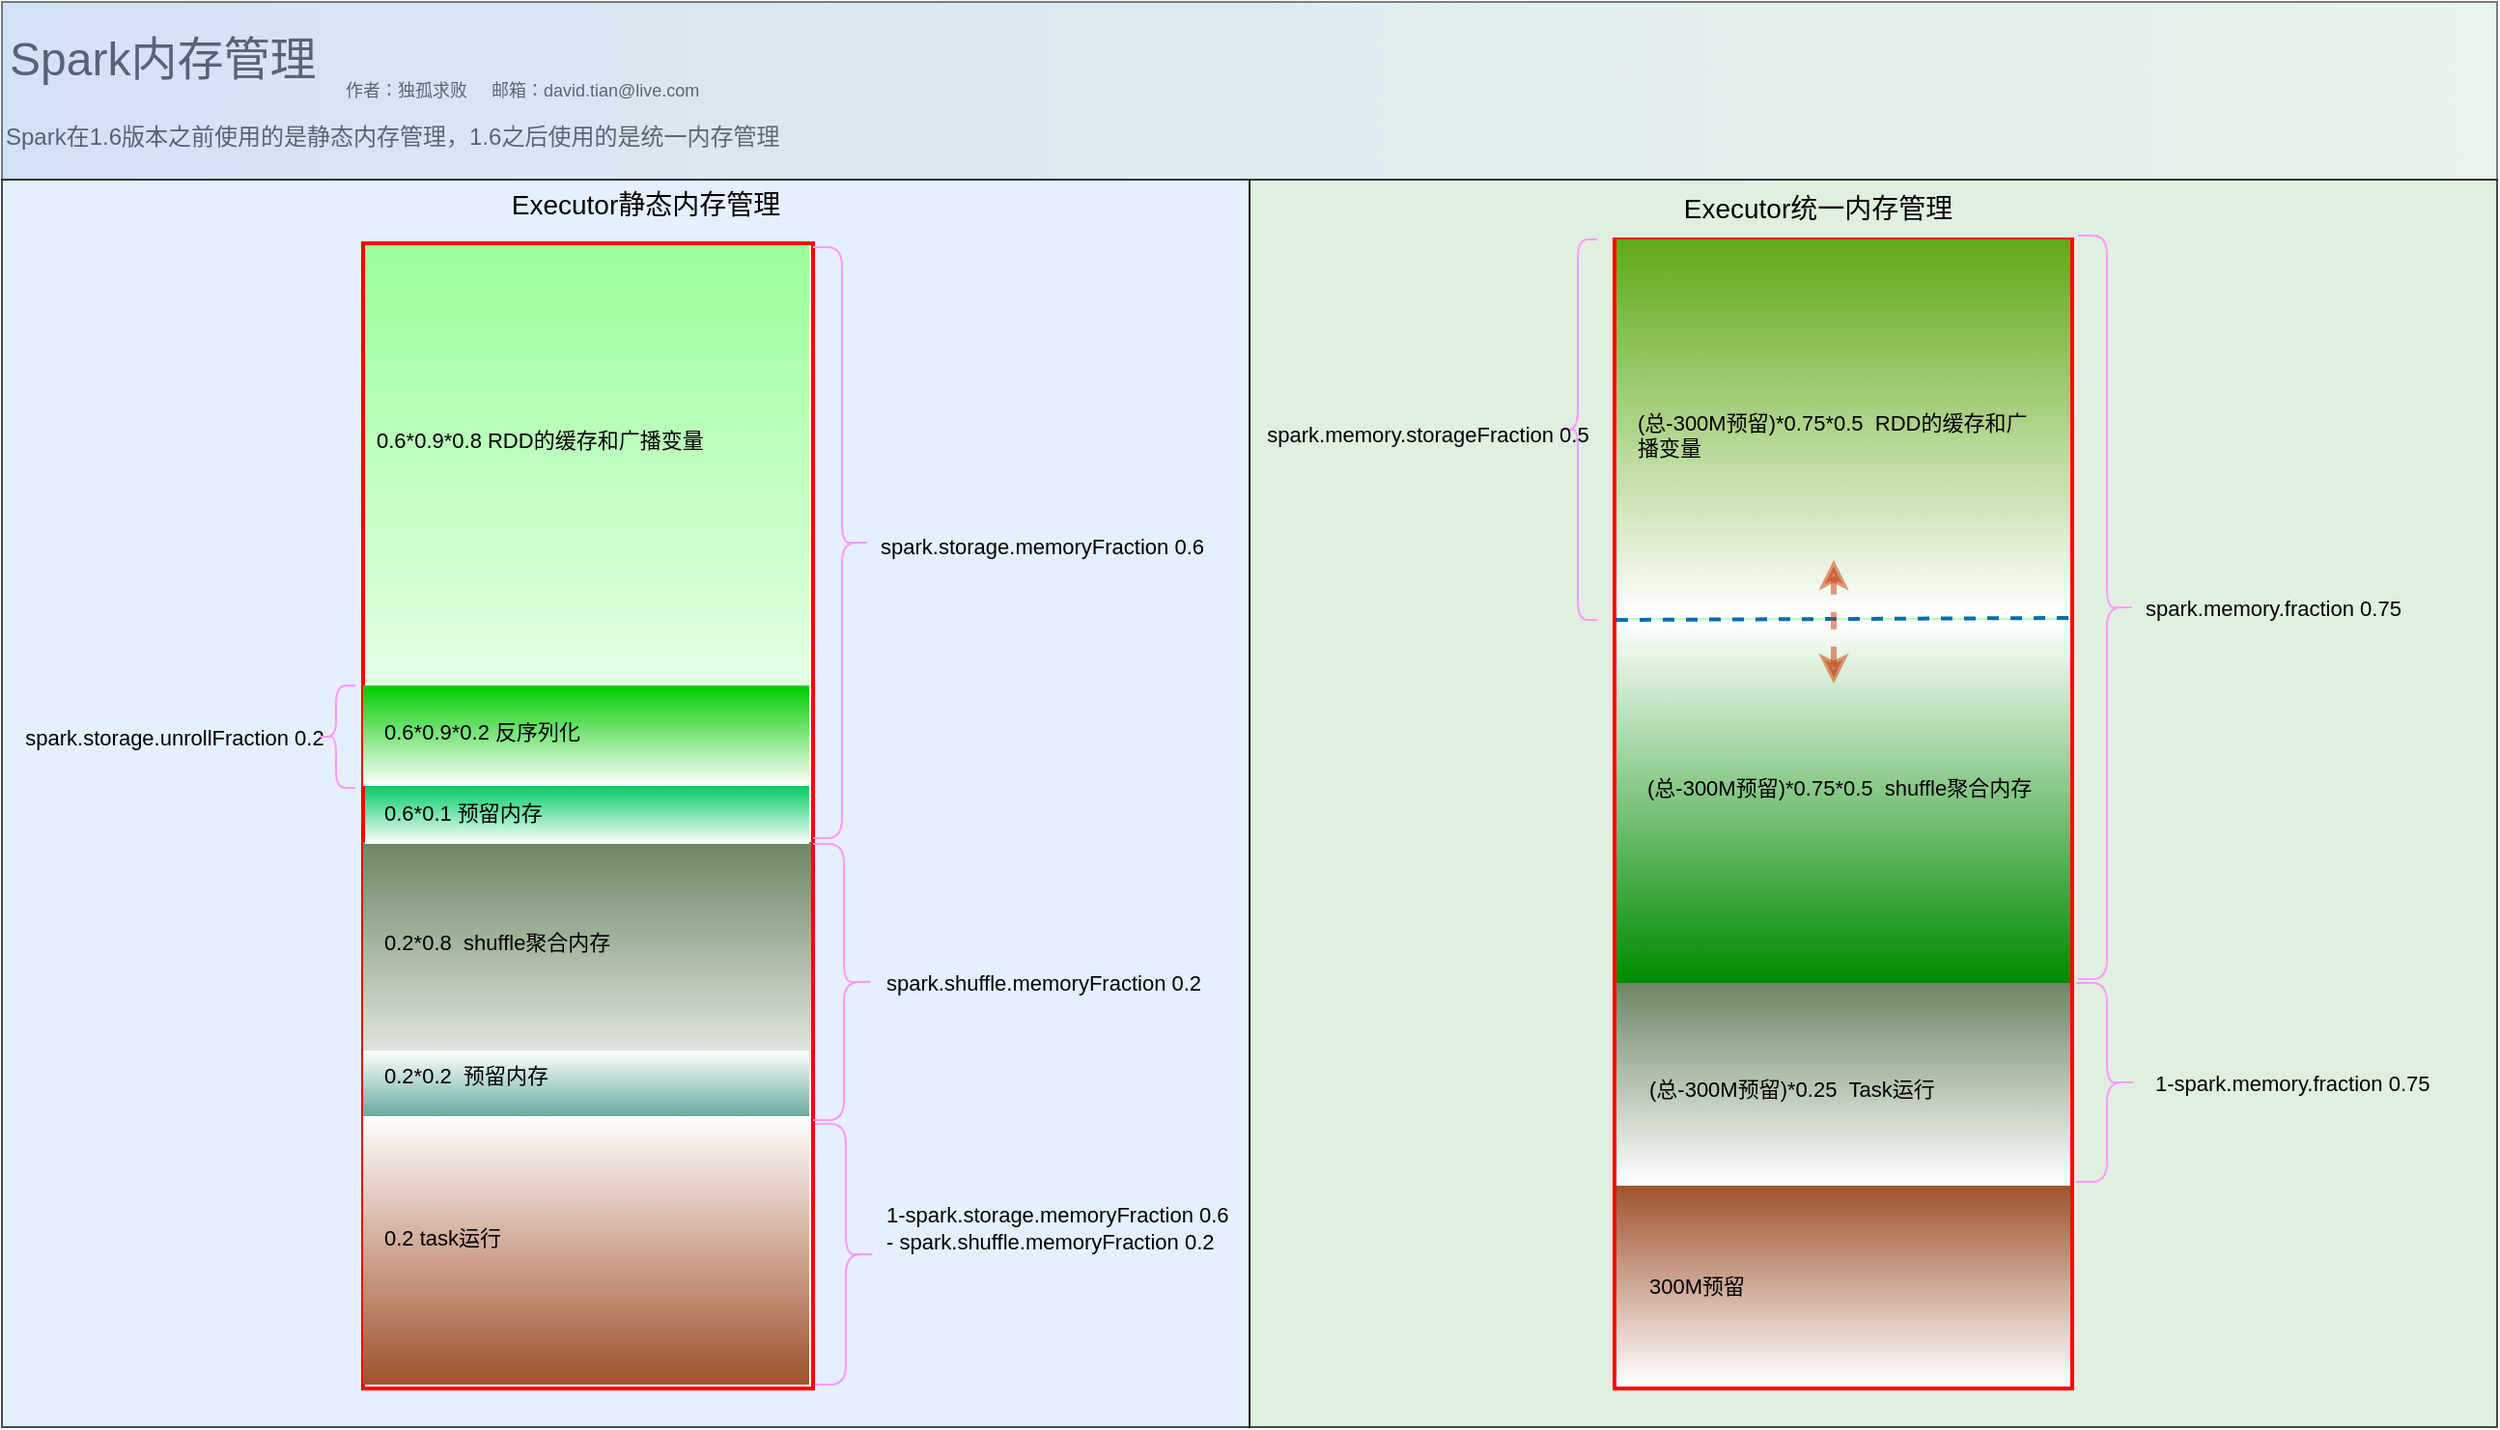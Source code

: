 <mxfile version="12.8.6" type="github"><diagram id="rZ1kytm-O3dBTZqfBCKp" name="Page-1"><mxGraphModel dx="1034" dy="877" grid="0" gridSize="10" guides="1" tooltips="1" connect="1" arrows="1" fold="1" page="1" pageScale="1" pageWidth="850" pageHeight="1100" math="0" shadow="0"><root><mxCell id="0"/><mxCell id="1" parent="0"/><mxCell id="3DxphzjnV41KgH6G36qv-56" value="" style="rounded=0;whiteSpace=wrap;html=1;strokeColor=#000000;strokeWidth=1;fillColor=#d5e8d4;fontSize=11;align=left;glass=0;gradientColor=none;opacity=70;" vertex="1" parent="1"><mxGeometry x="690" y="109" width="646" height="646" as="geometry"/></mxCell><mxCell id="3DxphzjnV41KgH6G36qv-55" value="" style="rounded=0;whiteSpace=wrap;html=1;strokeColor=#000000;strokeWidth=1;fillColor=#dae8fc;fontSize=11;align=left;gradientColor=none;opacity=70;" vertex="1" parent="1"><mxGeometry x="44" y="109" width="646" height="646" as="geometry"/></mxCell><mxCell id="3DxphzjnV41KgH6G36qv-3" value="" style="rounded=0;whiteSpace=wrap;html=1;fontSize=24;align=left;strokeColor=#FF0000;strokeWidth=2;" vertex="1" parent="1"><mxGeometry x="231" y="142" width="233" height="593" as="geometry"/></mxCell><mxCell id="3DxphzjnV41KgH6G36qv-27" value="" style="rounded=0;whiteSpace=wrap;html=1;fontSize=12;align=left;fillColor=#a0522d;strokeColor=none;fontColor=#ffffff;gradientColor=#ffffff;gradientDirection=north;" vertex="1" parent="1"><mxGeometry x="231" y="593" width="231" height="140" as="geometry"/></mxCell><mxCell id="3DxphzjnV41KgH6G36qv-1" value="Spark内存管理" style="text;html=1;strokeColor=none;fillColor=none;align=left;verticalAlign=middle;whiteSpace=wrap;rounded=0;fontSize=24;" vertex="1" parent="1"><mxGeometry x="46" y="21" width="464" height="52" as="geometry"/></mxCell><mxCell id="3DxphzjnV41KgH6G36qv-2" value="&lt;span style=&quot;font-size: 9px;&quot;&gt;作者：独孤求败 &amp;nbsp; &amp;nbsp; 邮箱：david.tian@live.com&lt;/span&gt;" style="text;html=1;strokeColor=none;fillColor=none;align=left;verticalAlign=middle;whiteSpace=wrap;rounded=0;fontSize=9;" vertex="1" parent="1"><mxGeometry x="220" y="53" width="300" height="20" as="geometry"/></mxCell><mxCell id="3DxphzjnV41KgH6G36qv-7" value="" style="rounded=0;whiteSpace=wrap;html=1;fontSize=24;align=left;fillColor=#6d8764;strokeColor=none;fontColor=#ffffff;gradientColor=#ffffff;" vertex="1" parent="1"><mxGeometry x="231" y="452" width="232" height="139" as="geometry"/></mxCell><mxCell id="3DxphzjnV41KgH6G36qv-8" value="Executor静态内存管理" style="text;html=1;strokeColor=none;fillColor=none;align=center;verticalAlign=middle;whiteSpace=wrap;rounded=0;fontSize=14;" vertex="1" parent="1"><mxGeometry x="288" y="114" width="179" height="15" as="geometry"/></mxCell><mxCell id="3DxphzjnV41KgH6G36qv-9" value="" style="rounded=0;whiteSpace=wrap;html=1;fontSize=12;align=left;fillColor=#67AB9F;strokeColor=none;fontColor=#ffffff;gradientColor=#ffffff;gradientDirection=north;" vertex="1" parent="1"><mxGeometry x="231" y="560" width="231" height="34" as="geometry"/></mxCell><mxCell id="3DxphzjnV41KgH6G36qv-10" value="0.2 task运行" style="text;html=1;strokeColor=none;fillColor=none;align=left;verticalAlign=middle;whiteSpace=wrap;rounded=0;fontSize=11;" vertex="1" parent="1"><mxGeometry x="240" y="646.5" width="114" height="20" as="geometry"/></mxCell><mxCell id="3DxphzjnV41KgH6G36qv-11" value="0.2*0.2 &amp;nbsp;预留内存" style="text;html=1;strokeColor=none;fillColor=none;align=left;verticalAlign=middle;whiteSpace=wrap;rounded=0;fontSize=11;" vertex="1" parent="1"><mxGeometry x="240" y="563" width="179" height="20" as="geometry"/></mxCell><mxCell id="3DxphzjnV41KgH6G36qv-12" value="0.2*0.8 &amp;nbsp;shuffle聚合内存" style="text;html=1;strokeColor=none;fillColor=none;align=left;verticalAlign=middle;whiteSpace=wrap;rounded=0;fontSize=11;" vertex="1" parent="1"><mxGeometry x="240" y="494" width="174" height="20" as="geometry"/></mxCell><mxCell id="3DxphzjnV41KgH6G36qv-13" value="" style="rounded=0;whiteSpace=wrap;html=1;fillColor=#99FF99;fontSize=14;align=left;strokeColor=none;gradientColor=#ffffff;" vertex="1" parent="1"><mxGeometry x="232" y="143" width="230" height="308" as="geometry"/></mxCell><mxCell id="3DxphzjnV41KgH6G36qv-14" value="" style="rounded=0;whiteSpace=wrap;html=1;fillColor=#00CC66;fontSize=14;align=left;strokeColor=none;gradientColor=#ffffff;" vertex="1" parent="1"><mxGeometry x="232" y="423" width="230" height="30" as="geometry"/></mxCell><mxCell id="3DxphzjnV41KgH6G36qv-15" value="0.6*0.1 预留内存" style="text;html=1;strokeColor=none;fillColor=none;align=left;verticalAlign=middle;whiteSpace=wrap;rounded=0;fontSize=11;" vertex="1" parent="1"><mxGeometry x="240" y="427" width="163" height="20" as="geometry"/></mxCell><mxCell id="3DxphzjnV41KgH6G36qv-18" value="" style="rounded=0;whiteSpace=wrap;html=1;fillColor=#00CC00;fontSize=14;align=left;strokeColor=none;fontColor=#ffffff;gradientColor=#ffffff;" vertex="1" parent="1"><mxGeometry x="231" y="371" width="231" height="52" as="geometry"/></mxCell><mxCell id="3DxphzjnV41KgH6G36qv-16" value="0.6*0.9*0.2 反序列化" style="text;html=1;strokeColor=none;fillColor=none;align=left;verticalAlign=middle;whiteSpace=wrap;rounded=0;fontSize=11;" vertex="1" parent="1"><mxGeometry x="240" y="385" width="163" height="20" as="geometry"/></mxCell><mxCell id="3DxphzjnV41KgH6G36qv-20" value="0.6*0.9*0.8 RDD的缓存和广播变量" style="text;html=1;strokeColor=none;fillColor=none;align=left;verticalAlign=middle;whiteSpace=wrap;rounded=0;fontSize=11;" vertex="1" parent="1"><mxGeometry x="236" y="234" width="246" height="20" as="geometry"/></mxCell><mxCell id="3DxphzjnV41KgH6G36qv-23" value="" style="shape=curlyBracket;whiteSpace=wrap;html=1;rounded=1;strokeColor=#FF99FF;fillColor=#99FF99;gradientColor=#ffffff;fontSize=14;align=left;rotation=-180;" vertex="1" parent="1"><mxGeometry x="464" y="453" width="32" height="143" as="geometry"/></mxCell><mxCell id="3DxphzjnV41KgH6G36qv-24" value="" style="shape=curlyBracket;whiteSpace=wrap;html=1;rounded=1;strokeColor=#FF99FF;fillColor=#99FF99;gradientColor=#ffffff;fontSize=14;align=left;rotation=-180;" vertex="1" parent="1"><mxGeometry x="464" y="144" width="30" height="306" as="geometry"/></mxCell><mxCell id="3DxphzjnV41KgH6G36qv-26" value="" style="shape=curlyBracket;whiteSpace=wrap;html=1;rounded=1;strokeColor=#FF99FF;fillColor=#99FF99;gradientColor=#ffffff;fontSize=14;align=left;rotation=-180;" vertex="1" parent="1"><mxGeometry x="465" y="598" width="32" height="135" as="geometry"/></mxCell><mxCell id="3DxphzjnV41KgH6G36qv-28" value="spark.storage.memoryFraction 0.6" style="text;html=1;strokeColor=none;fillColor=none;align=left;verticalAlign=middle;whiteSpace=wrap;rounded=0;fontSize=11;horizontal=1;" vertex="1" parent="1"><mxGeometry x="497" y="288" width="206" height="22" as="geometry"/></mxCell><mxCell id="3DxphzjnV41KgH6G36qv-29" value="spark.shuffle.memoryFraction 0.2" style="text;html=1;strokeColor=none;fillColor=none;align=left;verticalAlign=middle;whiteSpace=wrap;rounded=0;fontSize=11;" vertex="1" parent="1"><mxGeometry x="500" y="516" width="172" height="17" as="geometry"/></mxCell><mxCell id="3DxphzjnV41KgH6G36qv-30" style="edgeStyle=orthogonalEdgeStyle;rounded=0;orthogonalLoop=1;jettySize=auto;html=1;exitX=0.5;exitY=1;exitDx=0;exitDy=0;fontSize=14;" edge="1" parent="1" source="3DxphzjnV41KgH6G36qv-28" target="3DxphzjnV41KgH6G36qv-28"><mxGeometry relative="1" as="geometry"/></mxCell><mxCell id="3DxphzjnV41KgH6G36qv-31" value="spark.storage.unrollFraction 0.2" style="text;html=1;align=center;verticalAlign=middle;resizable=0;points=[];autosize=1;fontSize=11;horizontal=1;" vertex="1" parent="1"><mxGeometry x="50" y="389" width="165" height="17" as="geometry"/></mxCell><mxCell id="3DxphzjnV41KgH6G36qv-32" value="" style="shape=curlyBracket;whiteSpace=wrap;html=1;rounded=1;strokeColor=#FF99FF;fillColor=#99FF99;gradientColor=#ffffff;fontSize=14;align=left;" vertex="1" parent="1"><mxGeometry x="207" y="371" width="20" height="53" as="geometry"/></mxCell><mxCell id="3DxphzjnV41KgH6G36qv-34" value="&lt;span style=&quot;white-space: nowrap&quot;&gt;1-&lt;/span&gt;&lt;span style=&quot;&quot;&gt;spark.storage.memoryFraction 0.6 -&amp;nbsp;&lt;/span&gt;&lt;span style=&quot;&quot;&gt;spark.shuffle.memoryFraction 0.2&lt;/span&gt;" style="text;html=1;strokeColor=none;fillColor=none;align=left;verticalAlign=middle;whiteSpace=wrap;rounded=0;fontSize=11;" vertex="1" parent="1"><mxGeometry x="500" y="604" width="180" height="95" as="geometry"/></mxCell><mxCell id="3DxphzjnV41KgH6G36qv-35" value="Spark在1.6版本之前使用的是静态内存管理，1.6之后使用的是统一内存管理" style="text;html=1;strokeColor=none;fillColor=none;align=left;verticalAlign=middle;whiteSpace=wrap;rounded=0;fontSize=12;" vertex="1" parent="1"><mxGeometry x="44" y="65" width="580" height="44" as="geometry"/></mxCell><mxCell id="3DxphzjnV41KgH6G36qv-36" value="" style="rounded=0;whiteSpace=wrap;html=1;strokeColor=#FF0000;fillColor=#99FF99;gradientColor=#ffffff;fontSize=14;align=left;strokeWidth=2;" vertex="1" parent="1"><mxGeometry x="879" y="140" width="237" height="595" as="geometry"/></mxCell><mxCell id="3DxphzjnV41KgH6G36qv-37" value="Executor统一内存管理" style="text;html=1;strokeColor=none;fillColor=none;align=center;verticalAlign=middle;whiteSpace=wrap;rounded=0;fontSize=14;" vertex="1" parent="1"><mxGeometry x="895" y="116" width="179" height="15" as="geometry"/></mxCell><mxCell id="3DxphzjnV41KgH6G36qv-38" value="" style="rounded=0;whiteSpace=wrap;html=1;strokeColor=none;strokeWidth=2;fillColor=#a0522d;fontSize=14;align=left;fontColor=#ffffff;gradientColor=#ffffff;" vertex="1" parent="1"><mxGeometry x="880" y="630" width="235" height="103" as="geometry"/></mxCell><mxCell id="3DxphzjnV41KgH6G36qv-39" value="300M预留" style="text;html=1;strokeColor=none;fillColor=none;align=left;verticalAlign=middle;whiteSpace=wrap;rounded=0;fontSize=11;" vertex="1" parent="1"><mxGeometry x="895" y="672" width="116" height="20" as="geometry"/></mxCell><mxCell id="3DxphzjnV41KgH6G36qv-40" value="" style="rounded=0;whiteSpace=wrap;html=1;strokeColor=none;strokeWidth=2;fillColor=#6d8764;fontSize=13;align=left;fontColor=#ffffff;gradientColor=#ffffff;" vertex="1" parent="1"><mxGeometry x="880" y="525" width="235" height="104" as="geometry"/></mxCell><mxCell id="3DxphzjnV41KgH6G36qv-41" value="(总-300M预留)*0.25 &amp;nbsp;Task运行" style="text;html=1;strokeColor=none;fillColor=none;align=left;verticalAlign=middle;whiteSpace=wrap;rounded=0;fontSize=11;" vertex="1" parent="1"><mxGeometry x="895" y="570" width="199" height="20" as="geometry"/></mxCell><mxCell id="3DxphzjnV41KgH6G36qv-42" value="" style="rounded=0;whiteSpace=wrap;html=1;strokeColor=none;strokeWidth=2;fillColor=#008a00;fontSize=14;align=left;fontColor=#ffffff;gradientColor=#ffffff;gradientDirection=north;" vertex="1" parent="1"><mxGeometry x="880" y="337" width="235" height="188" as="geometry"/></mxCell><mxCell id="3DxphzjnV41KgH6G36qv-43" value="(总-300M预留)*0.75*0.5 &amp;nbsp;shuffle聚合内存" style="text;html=1;fontSize=11;" vertex="1" parent="1"><mxGeometry x="893.5" y="411" width="208" height="31" as="geometry"/></mxCell><mxCell id="3DxphzjnV41KgH6G36qv-45" value="" style="rounded=0;whiteSpace=wrap;html=1;strokeColor=none;strokeWidth=2;fillColor=#60a917;fontSize=14;align=left;fontColor=#ffffff;gradientColor=#ffffff;" vertex="1" parent="1"><mxGeometry x="880" y="140" width="235" height="196" as="geometry"/></mxCell><mxCell id="3DxphzjnV41KgH6G36qv-44" value="(总-300M预留)*0.75*0.5 &amp;nbsp;RDD的缓存和广播变量" style="text;html=1;fontSize=11;whiteSpace=wrap;" vertex="1" parent="1"><mxGeometry x="889" y="222" width="208" height="31" as="geometry"/></mxCell><mxCell id="3DxphzjnV41KgH6G36qv-46" value="" style="endArrow=none;dashed=1;html=1;fontSize=11;exitX=0;exitY=0;exitDx=0;exitDy=0;entryX=1;entryY=1;entryDx=0;entryDy=0;strokeWidth=2;fillColor=#1ba1e2;strokeColor=#006EAF;" edge="1" parent="1" source="3DxphzjnV41KgH6G36qv-42" target="3DxphzjnV41KgH6G36qv-45"><mxGeometry width="50" height="50" relative="1" as="geometry"><mxPoint x="620" y="362" as="sourcePoint"/><mxPoint x="670" y="312" as="targetPoint"/></mxGeometry></mxCell><mxCell id="3DxphzjnV41KgH6G36qv-47" value="" style="endArrow=classic;startArrow=classic;html=1;strokeWidth=3;fontSize=11;dashed=1;fillColor=#fa6800;strokeColor=#C73500;opacity=50;" edge="1" parent="1"><mxGeometry width="50" height="50" relative="1" as="geometry"><mxPoint x="992.5" y="370" as="sourcePoint"/><mxPoint x="992.5" y="306" as="targetPoint"/></mxGeometry></mxCell><mxCell id="3DxphzjnV41KgH6G36qv-48" value="" style="shape=curlyBracket;whiteSpace=wrap;html=1;rounded=1;strokeColor=#FF99FF;fillColor=#99FF99;gradientColor=#ffffff;fontSize=14;align=left;rotation=-180;" vertex="1" parent="1"><mxGeometry x="1119" y="138" width="30" height="385" as="geometry"/></mxCell><mxCell id="3DxphzjnV41KgH6G36qv-49" value="spark.memory.fraction 0.75" style="text;html=1;strokeColor=none;fillColor=none;align=left;verticalAlign=middle;whiteSpace=wrap;rounded=0;fontSize=11;" vertex="1" parent="1"><mxGeometry x="1152" y="322" width="181" height="17" as="geometry"/></mxCell><mxCell id="3DxphzjnV41KgH6G36qv-50" value="" style="shape=curlyBracket;whiteSpace=wrap;html=1;rounded=1;strokeColor=#FF99FF;fillColor=#99FF99;gradientColor=#ffffff;fontSize=14;align=left;" vertex="1" parent="1"><mxGeometry x="850" y="140" width="20" height="197" as="geometry"/></mxCell><mxCell id="3DxphzjnV41KgH6G36qv-51" value="spark.memory.storageFraction 0.5" style="text;html=1;align=center;verticalAlign=middle;resizable=0;points=[];autosize=1;fontSize=11;horizontal=1;" vertex="1" parent="1"><mxGeometry x="693" y="232" width="177" height="17" as="geometry"/></mxCell><mxCell id="3DxphzjnV41KgH6G36qv-52" value="" style="shape=curlyBracket;whiteSpace=wrap;html=1;rounded=1;strokeColor=#FF99FF;fillColor=#99FF99;gradientColor=#ffffff;fontSize=14;align=left;rotation=-180;" vertex="1" parent="1"><mxGeometry x="1118" y="525" width="32" height="103" as="geometry"/></mxCell><mxCell id="3DxphzjnV41KgH6G36qv-53" value="1-spark.memory.fraction 0.75" style="text;html=1;strokeColor=none;fillColor=none;align=left;verticalAlign=middle;whiteSpace=wrap;rounded=0;fontSize=11;" vertex="1" parent="1"><mxGeometry x="1156.5" y="568.5" width="172" height="17" as="geometry"/></mxCell><mxCell id="3DxphzjnV41KgH6G36qv-57" value="" style="rounded=0;whiteSpace=wrap;html=1;glass=0;strokeColor=#000000;strokeWidth=1;fillColor=#A9C4EB;fontSize=11;align=left;gradientColor=#D5E8D4;opacity=50;gradientDirection=east;" vertex="1" parent="1"><mxGeometry x="44" y="17" width="1292" height="92" as="geometry"/></mxCell></root></mxGraphModel></diagram></mxfile>